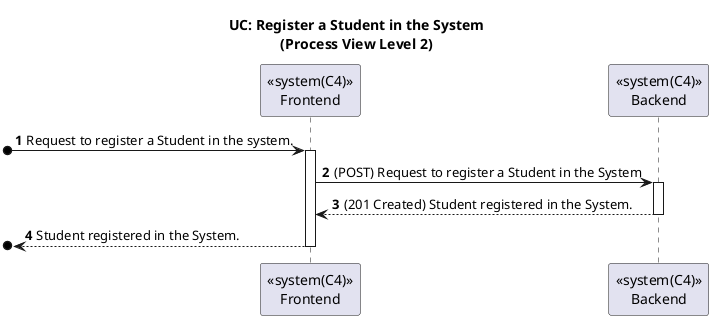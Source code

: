 @startuml

title UC: Register a Student in the System\n(Process View Level 2)
autonumber

participant "<<system(C4)>>\nFrontend" as FE
participant "<<system(C4)>>\nBackend" as BE

[o-> FE: Request to register a Student in the system.
activate FE
FE -> BE: (POST) Request to register a Student in the System
activate BE
BE --> FE: (201 Created) Student registered in the System.
deactivate BE
[o<-- FE: Student registered in the System.
deactivate FE
@enduml